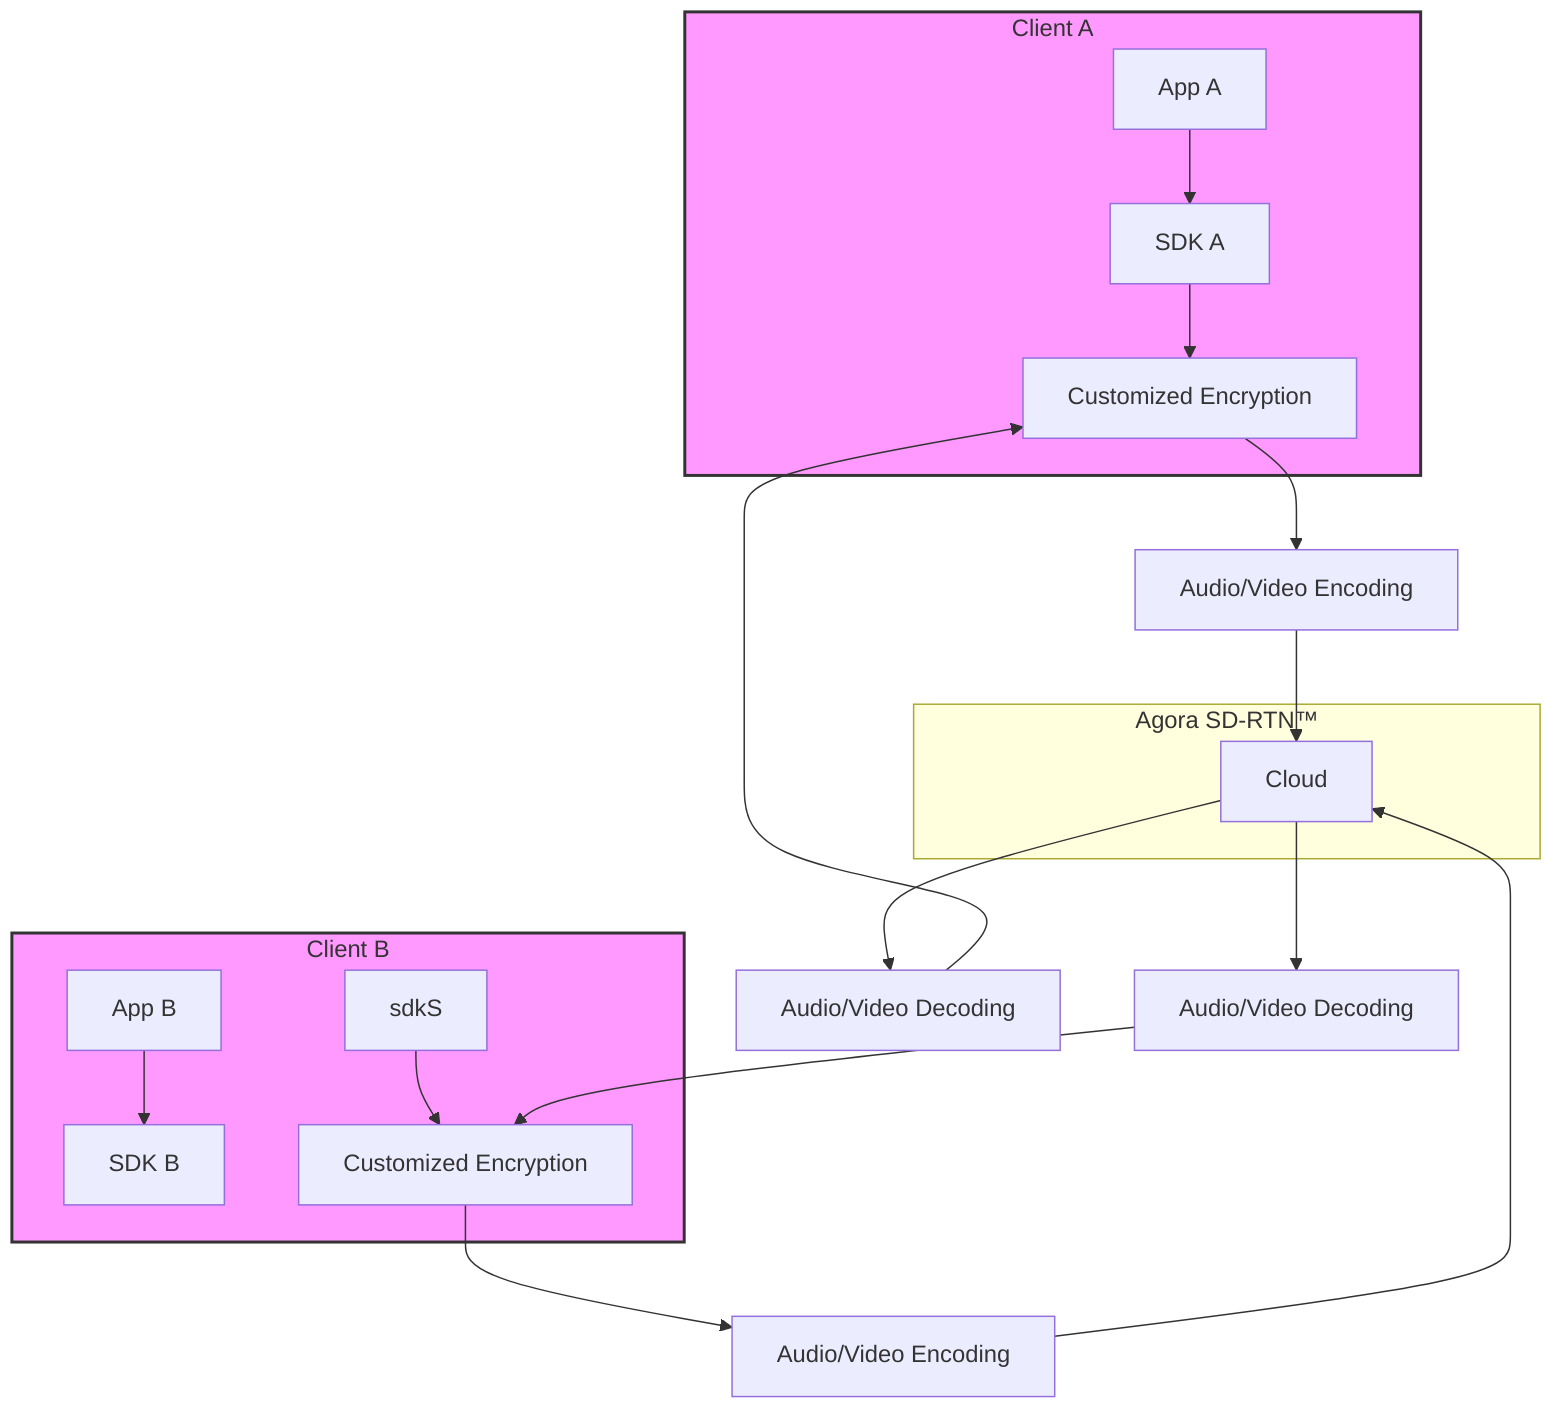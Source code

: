 flowchart TB
    subgraph ClientA [Client A]
        AppA[App A]
        sdkA[SDK A]
        custEncA[Customized Encryption]
        AppA --> sdkA
        sdkA --> custEncA
    end

    subgraph ClientB [Client B]
        AppB[App B]
        sdkB[SDK B]
        custEncB[Customized Encryption]
        AppB --> sdkB
        sdkS --> custEncB
    end

    subgraph AGORA [Agora SD-RTN™]
        Cloud
    end

    encodeA[Audio/Video Encoding]
    decodeA[Audio/Video Decoding]
    encodeB[Audio/Video Encoding]
    decodeB[Audio/Video Decoding]

    custEncA --> encodeA
    encodeA --> Cloud
    Cloud --> decodeB --> custEncB

    custEncB --> encodeB
    encodeB --> Cloud
    Cloud --> decodeA --> custEncA

    classDef clients fill:#f9f,stroke:#333,stroke-width:2px;
    class ClientA,ClientB clients;